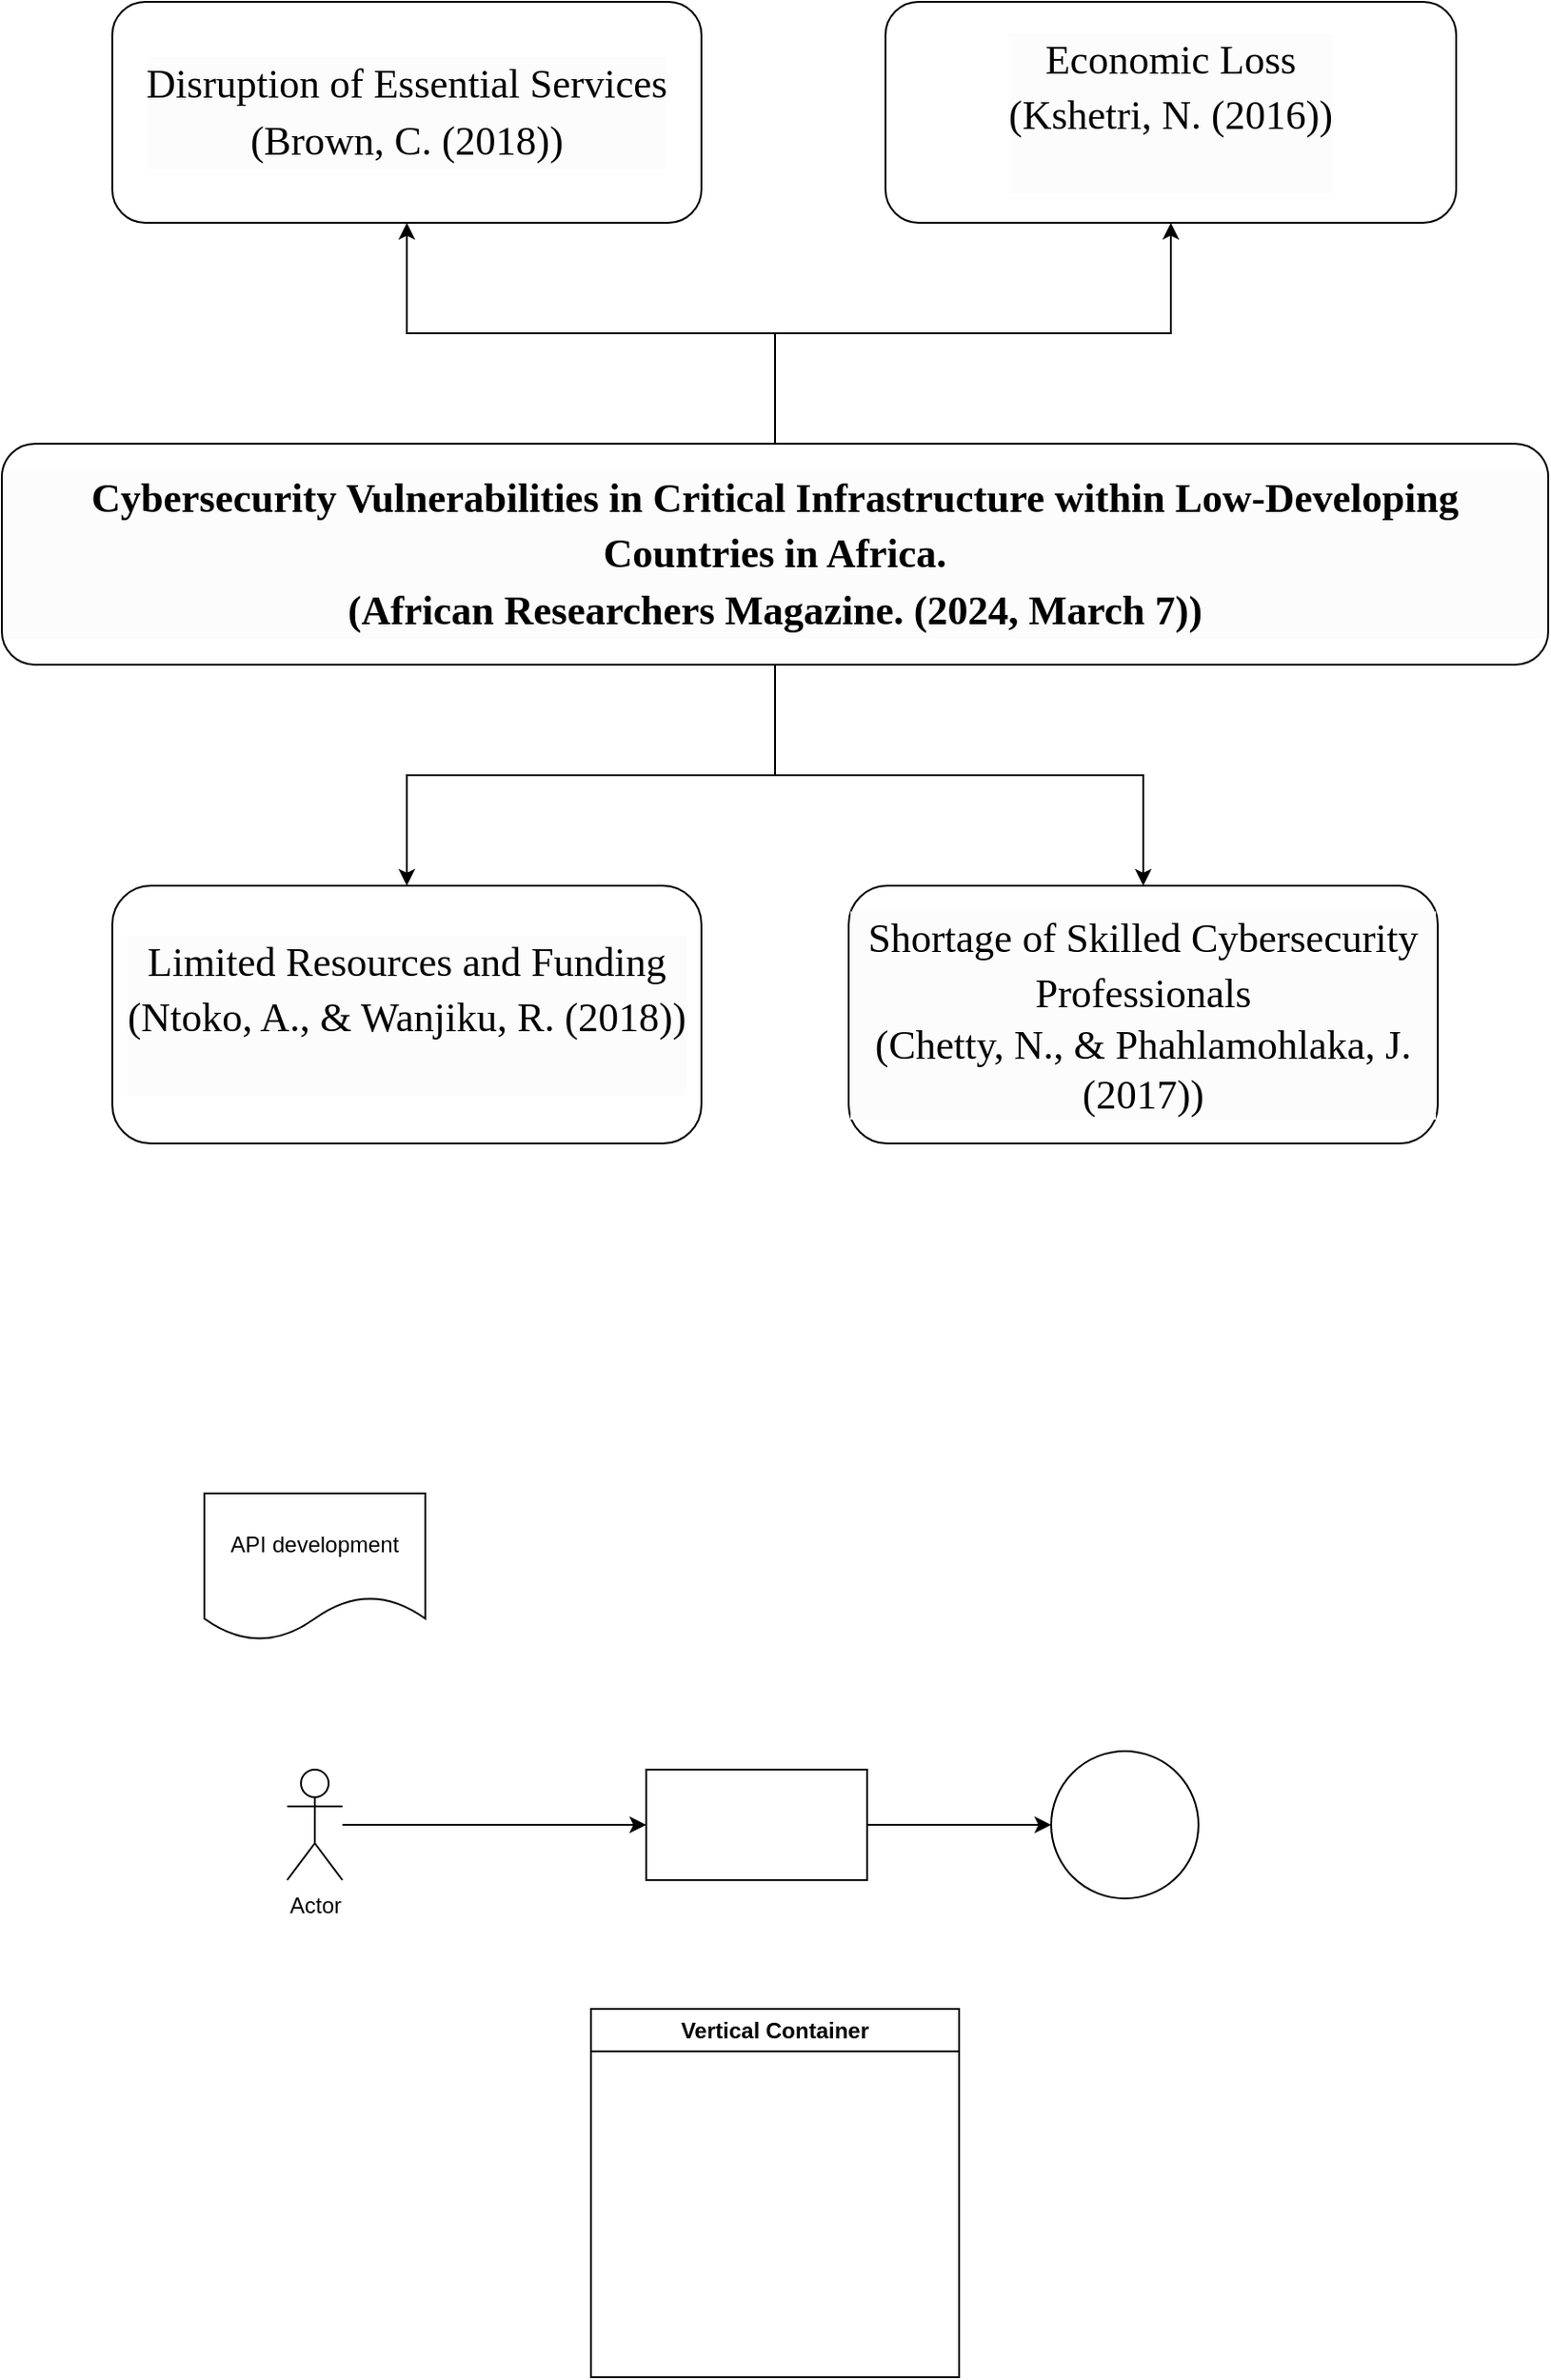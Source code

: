 <mxfile version="24.4.13" type="github">
  <diagram name="Page-1" id="ofCjfKJO8BuFq5yXyWCo">
    <mxGraphModel dx="828" dy="1581" grid="1" gridSize="10" guides="1" tooltips="1" connect="1" arrows="1" fold="1" page="1" pageScale="1" pageWidth="850" pageHeight="1100" background="#ffffff" math="0" shadow="0">
      <root>
        <mxCell id="0" />
        <mxCell id="1" parent="0" />
        <mxCell id="ubxCL5xXY2yEDinQhzXY-3" value="" style="edgeStyle=orthogonalEdgeStyle;rounded=0;orthogonalLoop=1;jettySize=auto;html=1;fontFamily=Times New Roman;align=center;fontSize=22;labelBackgroundColor=#fdfcfc;" parent="1" source="ubxCL5xXY2yEDinQhzXY-1" target="ubxCL5xXY2yEDinQhzXY-2" edge="1">
          <mxGeometry relative="1" as="geometry" />
        </mxCell>
        <mxCell id="ubxCL5xXY2yEDinQhzXY-7" value="" style="edgeStyle=orthogonalEdgeStyle;rounded=0;orthogonalLoop=1;jettySize=auto;html=1;fontFamily=Times New Roman;align=center;fontSize=22;labelBackgroundColor=#fdfcfc;" parent="1" source="ubxCL5xXY2yEDinQhzXY-1" target="ubxCL5xXY2yEDinQhzXY-6" edge="1">
          <mxGeometry relative="1" as="geometry" />
        </mxCell>
        <mxCell id="ubxCL5xXY2yEDinQhzXY-9" value="" style="edgeStyle=orthogonalEdgeStyle;rounded=0;orthogonalLoop=1;jettySize=auto;html=1;fontFamily=Times New Roman;align=center;fontSize=22;labelBackgroundColor=#fdfcfc;" parent="1" source="ubxCL5xXY2yEDinQhzXY-1" target="ubxCL5xXY2yEDinQhzXY-8" edge="1">
          <mxGeometry relative="1" as="geometry" />
        </mxCell>
        <mxCell id="ubxCL5xXY2yEDinQhzXY-1" value="&lt;span id=&quot;docs-internal-guid-d5546918-7fff-56a0-d6ca-5dcf170bf663&quot; style=&quot;font-size: 22px;&quot;&gt;&lt;p dir=&quot;ltr&quot; style=&quot;font-size: 22px; font-weight: 700; line-height: 1.38; margin-top: 0pt; margin-bottom: 0pt;&quot;&gt;&lt;span style=&quot;font-variant-numeric: normal; font-variant-east-asian: normal; font-variant-alternates: normal; font-variant-position: normal; vertical-align: baseline; white-space-collapse: preserve; font-size: 22px;&quot;&gt;Cybersecurity Vulnerabilities in Critical Infrastructure within Low-Developing Countries in Africa.&lt;/span&gt;&lt;/p&gt;&lt;p dir=&quot;ltr&quot; style=&quot;font-size: 22px; font-weight: 700; line-height: 1.38; margin-top: 0pt; margin-bottom: 0pt;&quot;&gt;&lt;span style=&quot;white-space-collapse: preserve; font-variant-numeric: normal; font-variant-east-asian: normal; font-variant-alternates: normal; font-variant-position: normal; vertical-align: baseline; font-size: 22px;&quot;&gt;(&lt;/span&gt;&lt;span style=&quot;white-space-collapse: preserve; font-size: 22px;&quot;&gt;African Researchers Magazine. (2024, March 7)&lt;/span&gt;&lt;span style=&quot;white-space-collapse: preserve; font-size: 22px;&quot;&gt;)&lt;/span&gt;&lt;/p&gt;&lt;/span&gt;" style="rounded=1;whiteSpace=wrap;html=1;fontSize=22;align=center;fontFamily=Times New Roman;labelBackgroundColor=#fdfcfc;" parent="1" vertex="1">
          <mxGeometry x="60" y="180" width="840" height="120" as="geometry" />
        </mxCell>
        <mxCell id="ubxCL5xXY2yEDinQhzXY-2" value="&lt;span style=&quot;font-size: 22px;&quot; id=&quot;docs-internal-guid-b1ecaa4f-7fff-11c7-dbd0-22590b0f3346&quot;&gt;&lt;p style=&quot;line-height: 1.38; margin-top: 0pt; margin-bottom: 0pt; font-size: 22px;&quot; dir=&quot;ltr&quot;&gt;&lt;span style=&quot;font-variant-numeric: normal; font-variant-east-asian: normal; font-variant-alternates: normal; font-variant-position: normal; vertical-align: baseline; white-space-collapse: preserve; font-size: 22px;&quot;&gt;Limited Resources and Funding&lt;/span&gt;&lt;/p&gt;&lt;div style=&quot;font-size: 22px;&quot;&gt;&lt;span style=&quot;font-variant-numeric: normal; font-variant-east-asian: normal; font-variant-alternates: normal; font-variant-position: normal; vertical-align: baseline; white-space-collapse: preserve; font-size: 22px;&quot;&gt;&lt;span id=&quot;docs-internal-guid-ebc997b7-7fff-8e79-dcb2-c1bd8a740b65&quot; style=&quot;font-size: 22px;&quot;&gt;&lt;p style=&quot;line-height: 1.38; margin-top: 0pt; margin-bottom: 0pt; font-size: 22px;&quot; dir=&quot;ltr&quot;&gt;&lt;span style=&quot;font-variant-numeric: normal; font-variant-east-asian: normal; font-variant-alternates: normal; font-variant-position: normal; vertical-align: baseline; font-size: 22px;&quot;&gt;(Ntoko, A., &amp;amp; Wanjiku, R. (2018))&lt;/span&gt;&lt;/p&gt;&lt;div style=&quot;font-size: 22px;&quot;&gt;&lt;span style=&quot;font-variant-numeric: normal; font-variant-east-asian: normal; font-variant-alternates: normal; font-variant-position: normal; vertical-align: baseline; font-size: 22px;&quot;&gt;&lt;br style=&quot;font-size: 22px;&quot;&gt;&lt;/span&gt;&lt;/div&gt;&lt;/span&gt;&lt;/span&gt;&lt;/div&gt;&lt;/span&gt;" style="whiteSpace=wrap;html=1;fontSize=22;rounded=1;fontFamily=Times New Roman;align=center;labelBackgroundColor=#fdfcfc;" parent="1" vertex="1">
          <mxGeometry x="120" y="420" width="320" height="140" as="geometry" />
        </mxCell>
        <mxCell id="ubxCL5xXY2yEDinQhzXY-4" value="&lt;span style=&quot;font-size: 22px;&quot; id=&quot;docs-internal-guid-3f9f2b22-7fff-f455-dcc7-1cabe4b695e3&quot;&gt;&lt;p dir=&quot;ltr&quot; style=&quot;line-height: 1.38; margin-top: 0pt; margin-bottom: 0pt; font-size: 22px;&quot;&gt;&lt;span style=&quot;font-size: 22px; font-variant-numeric: normal; font-variant-east-asian: normal; font-variant-alternates: normal; font-variant-position: normal; vertical-align: baseline; white-space-collapse: preserve;&quot;&gt;Shortage of Skilled Cybersecurity Professionals&lt;/span&gt;&lt;/p&gt;&lt;div style=&quot;font-size: 22px;&quot;&gt;&lt;span style=&quot;font-size: 22px; font-variant-numeric: normal; font-variant-east-asian: normal; font-variant-alternates: normal; font-variant-position: normal; vertical-align: baseline; white-space-collapse: preserve;&quot;&gt;(&lt;/span&gt;&lt;span style=&quot;font-size: 22px; white-space-collapse: preserve;&quot;&gt;Chetty, N., &amp;amp; Phahlamohlaka, J. (2017)&lt;/span&gt;&lt;span style=&quot;font-size: 22px; white-space-collapse: preserve;&quot;&gt;)&lt;/span&gt;&lt;/div&gt;&lt;/span&gt;" style="whiteSpace=wrap;html=1;fontSize=22;rounded=1;fontFamily=Times New Roman;align=center;labelBackgroundColor=#fdfcfc;" parent="1" vertex="1">
          <mxGeometry x="520" y="420" width="320" height="140" as="geometry" />
        </mxCell>
        <mxCell id="ubxCL5xXY2yEDinQhzXY-5" value="" style="edgeStyle=orthogonalEdgeStyle;rounded=0;orthogonalLoop=1;jettySize=auto;html=1;entryX=0.5;entryY=0;entryDx=0;entryDy=0;fontFamily=Times New Roman;align=center;fontSize=22;labelBackgroundColor=#fdfcfc;" parent="1" source="ubxCL5xXY2yEDinQhzXY-1" target="ubxCL5xXY2yEDinQhzXY-4" edge="1">
          <mxGeometry relative="1" as="geometry">
            <mxPoint x="630" y="390" as="sourcePoint" />
            <mxPoint x="450" y="550" as="targetPoint" />
          </mxGeometry>
        </mxCell>
        <mxCell id="ubxCL5xXY2yEDinQhzXY-6" value="&lt;span id=&quot;docs-internal-guid-3342cd81-7fff-5f3c-7c11-999b42f3363c&quot; style=&quot;font-size: 22px;&quot;&gt;&lt;p dir=&quot;ltr&quot; style=&quot;line-height: 1.38; margin-top: 0pt; margin-bottom: 0pt; font-size: 22px;&quot;&gt;&lt;span style=&quot;font-size: 22px; font-variant-numeric: normal; font-variant-east-asian: normal; font-variant-alternates: normal; font-variant-position: normal; vertical-align: baseline; white-space-collapse: preserve;&quot;&gt;Economic Loss&lt;/span&gt;&lt;/p&gt;&lt;p dir=&quot;ltr&quot; style=&quot;line-height: 1.38; margin-top: 0pt; margin-bottom: 0pt; font-size: 22px;&quot;&gt;&lt;span style=&quot;font-size: 22px; font-variant-numeric: normal; font-variant-east-asian: normal; font-variant-alternates: normal; font-variant-position: normal; vertical-align: baseline; white-space-collapse: preserve;&quot;&gt;(Kshetri, N. (2016))&lt;/span&gt;&lt;/p&gt;&lt;div style=&quot;font-size: 22px;&quot;&gt;&lt;span style=&quot;font-size: 22px; font-variant-numeric: normal; font-variant-east-asian: normal; font-variant-alternates: normal; font-variant-position: normal; vertical-align: baseline; white-space-collapse: preserve;&quot;&gt;&lt;br style=&quot;font-size: 22px;&quot;&gt;&lt;/span&gt;&lt;/div&gt;&lt;/span&gt;" style="whiteSpace=wrap;html=1;fontSize=22;fontFamily=Times New Roman;rounded=1;align=center;labelBackgroundColor=#fdfcfc;" parent="1" vertex="1">
          <mxGeometry x="540" y="-60" width="310" height="120" as="geometry" />
        </mxCell>
        <mxCell id="ubxCL5xXY2yEDinQhzXY-8" value="&lt;span id=&quot;docs-internal-guid-3ca64abf-7fff-434b-6071-4c1622a3fff9&quot; style=&quot;font-size: 22px;&quot;&gt;&lt;p dir=&quot;ltr&quot; style=&quot;line-height: 1.38; margin-top: 0pt; margin-bottom: 0pt; font-size: 22px;&quot;&gt;&lt;span style=&quot;font-variant-numeric: normal; font-variant-east-asian: normal; font-variant-alternates: normal; font-variant-position: normal; vertical-align: baseline; white-space-collapse: preserve; font-size: 22px;&quot;&gt;Disruption of Essential Services&lt;/span&gt;&lt;/p&gt;&lt;p dir=&quot;ltr&quot; style=&quot;line-height: 1.38; margin-top: 0pt; margin-bottom: 0pt; font-size: 22px;&quot;&gt;&lt;span style=&quot;font-variant-numeric: normal; font-variant-east-asian: normal; font-variant-alternates: normal; font-variant-position: normal; vertical-align: baseline; white-space-collapse: preserve; font-size: 22px;&quot;&gt;(Brown, C. (2018))&lt;/span&gt;&lt;/p&gt;&lt;/span&gt;" style="whiteSpace=wrap;html=1;fontSize=22;fontFamily=Times New Roman;rounded=1;align=center;labelBackgroundColor=#fdfcfc;" parent="1" vertex="1">
          <mxGeometry x="120" y="-60" width="320" height="120" as="geometry" />
        </mxCell>
        <mxCell id="VF6rBnK0FD6sqX-ZDm_r-1" value="API development" style="shape=document;whiteSpace=wrap;html=1;boundedLbl=1;" vertex="1" parent="1">
          <mxGeometry x="170" y="750" width="120" height="80" as="geometry" />
        </mxCell>
        <mxCell id="VF6rBnK0FD6sqX-ZDm_r-6" value="" style="edgeStyle=orthogonalEdgeStyle;rounded=0;orthogonalLoop=1;jettySize=auto;html=1;" edge="1" parent="1" source="VF6rBnK0FD6sqX-ZDm_r-2" target="VF6rBnK0FD6sqX-ZDm_r-5">
          <mxGeometry relative="1" as="geometry" />
        </mxCell>
        <mxCell id="VF6rBnK0FD6sqX-ZDm_r-2" value="Actor" style="shape=umlActor;verticalLabelPosition=bottom;verticalAlign=top;html=1;outlineConnect=0;" vertex="1" parent="1">
          <mxGeometry x="215" y="900" width="30" height="60" as="geometry" />
        </mxCell>
        <mxCell id="VF6rBnK0FD6sqX-ZDm_r-8" value="" style="edgeStyle=orthogonalEdgeStyle;rounded=0;orthogonalLoop=1;jettySize=auto;html=1;" edge="1" parent="1" source="VF6rBnK0FD6sqX-ZDm_r-5" target="VF6rBnK0FD6sqX-ZDm_r-7">
          <mxGeometry relative="1" as="geometry" />
        </mxCell>
        <mxCell id="VF6rBnK0FD6sqX-ZDm_r-5" value="" style="whiteSpace=wrap;html=1;verticalAlign=top;" vertex="1" parent="1">
          <mxGeometry x="410" y="900" width="120" height="60" as="geometry" />
        </mxCell>
        <mxCell id="VF6rBnK0FD6sqX-ZDm_r-7" value="" style="ellipse;whiteSpace=wrap;html=1;verticalAlign=top;" vertex="1" parent="1">
          <mxGeometry x="630" y="890" width="80" height="80" as="geometry" />
        </mxCell>
        <mxCell id="VF6rBnK0FD6sqX-ZDm_r-9" value="Vertical Container" style="swimlane;whiteSpace=wrap;html=1;" vertex="1" parent="1">
          <mxGeometry x="380" y="1030" width="200" height="200" as="geometry" />
        </mxCell>
      </root>
    </mxGraphModel>
  </diagram>
</mxfile>
